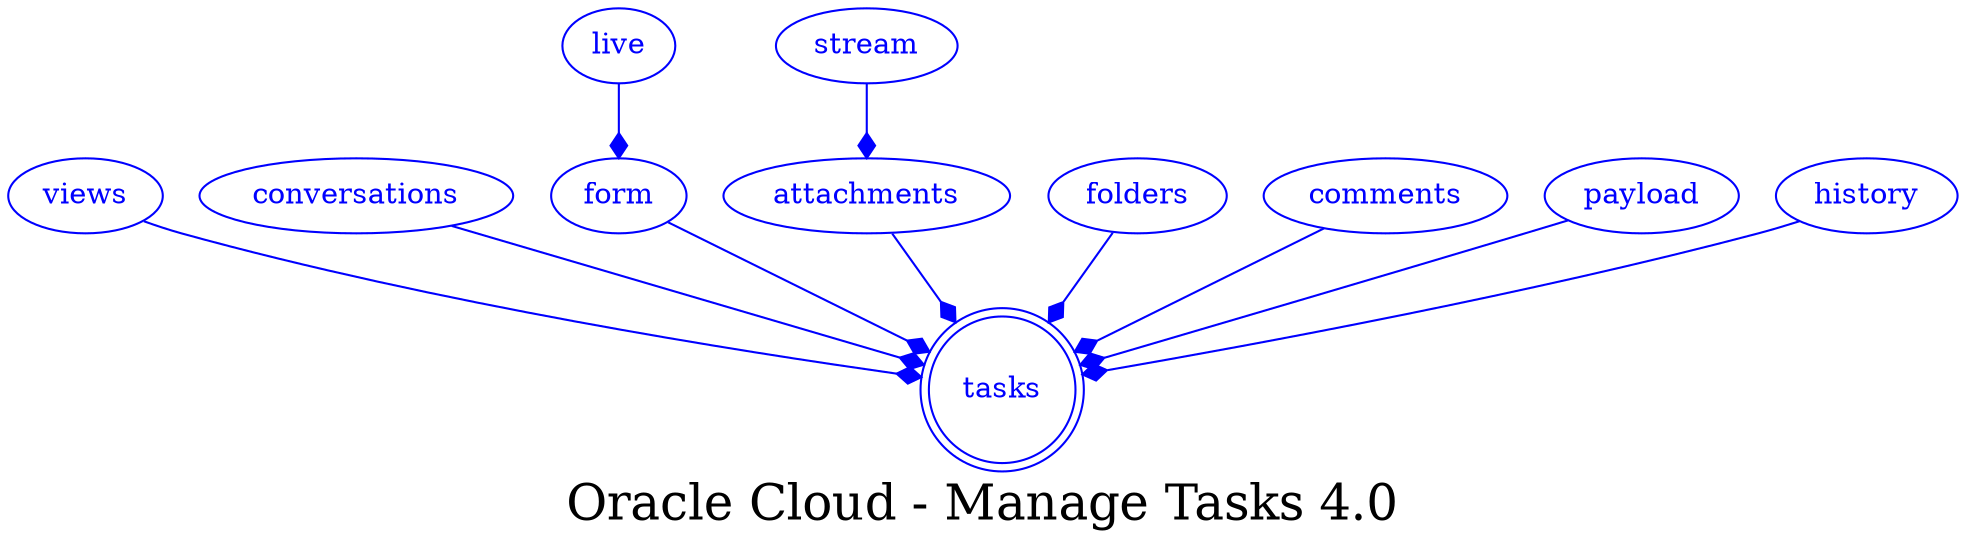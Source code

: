 digraph LexiconGraph {
graph[label="Oracle Cloud - Manage Tasks 4.0", fontsize=24]
splines=true
"tasks" [color=blue, fontcolor=blue, shape=doublecircle]
"views" -> "tasks" [color=blue, fontcolor=blue, arrowhead=diamond, arrowtail=none]
"views" [color=blue, fontcolor=blue, shape=ellipse]
"conversations" -> "tasks" [color=blue, fontcolor=blue, arrowhead=diamond, arrowtail=none]
"conversations" [color=blue, fontcolor=blue, shape=ellipse]
"form" -> "tasks" [color=blue, fontcolor=blue, arrowhead=diamond, arrowtail=none]
"form" [color=blue, fontcolor=blue, shape=ellipse]
"live" -> "form" [color=blue, fontcolor=blue, arrowhead=diamond, arrowtail=none]
"live" [color=blue, fontcolor=blue, shape=ellipse]
"attachments" -> "tasks" [color=blue, fontcolor=blue, arrowhead=diamond, arrowtail=none]
"attachments" [color=blue, fontcolor=blue, shape=ellipse]
"stream" -> "attachments" [color=blue, fontcolor=blue, arrowhead=diamond, arrowtail=none]
"stream" [color=blue, fontcolor=blue, shape=ellipse]
"folders" -> "tasks" [color=blue, fontcolor=blue, arrowhead=diamond, arrowtail=none]
"folders" [color=blue, fontcolor=blue, shape=ellipse]
"comments" -> "tasks" [color=blue, fontcolor=blue, arrowhead=diamond, arrowtail=none]
"comments" [color=blue, fontcolor=blue, shape=ellipse]
"payload" -> "tasks" [color=blue, fontcolor=blue, arrowhead=diamond, arrowtail=none]
"payload" [color=blue, fontcolor=blue, shape=ellipse]
"history" -> "tasks" [color=blue, fontcolor=blue, arrowhead=diamond, arrowtail=none]
"history" [color=blue, fontcolor=blue, shape=ellipse]
}

